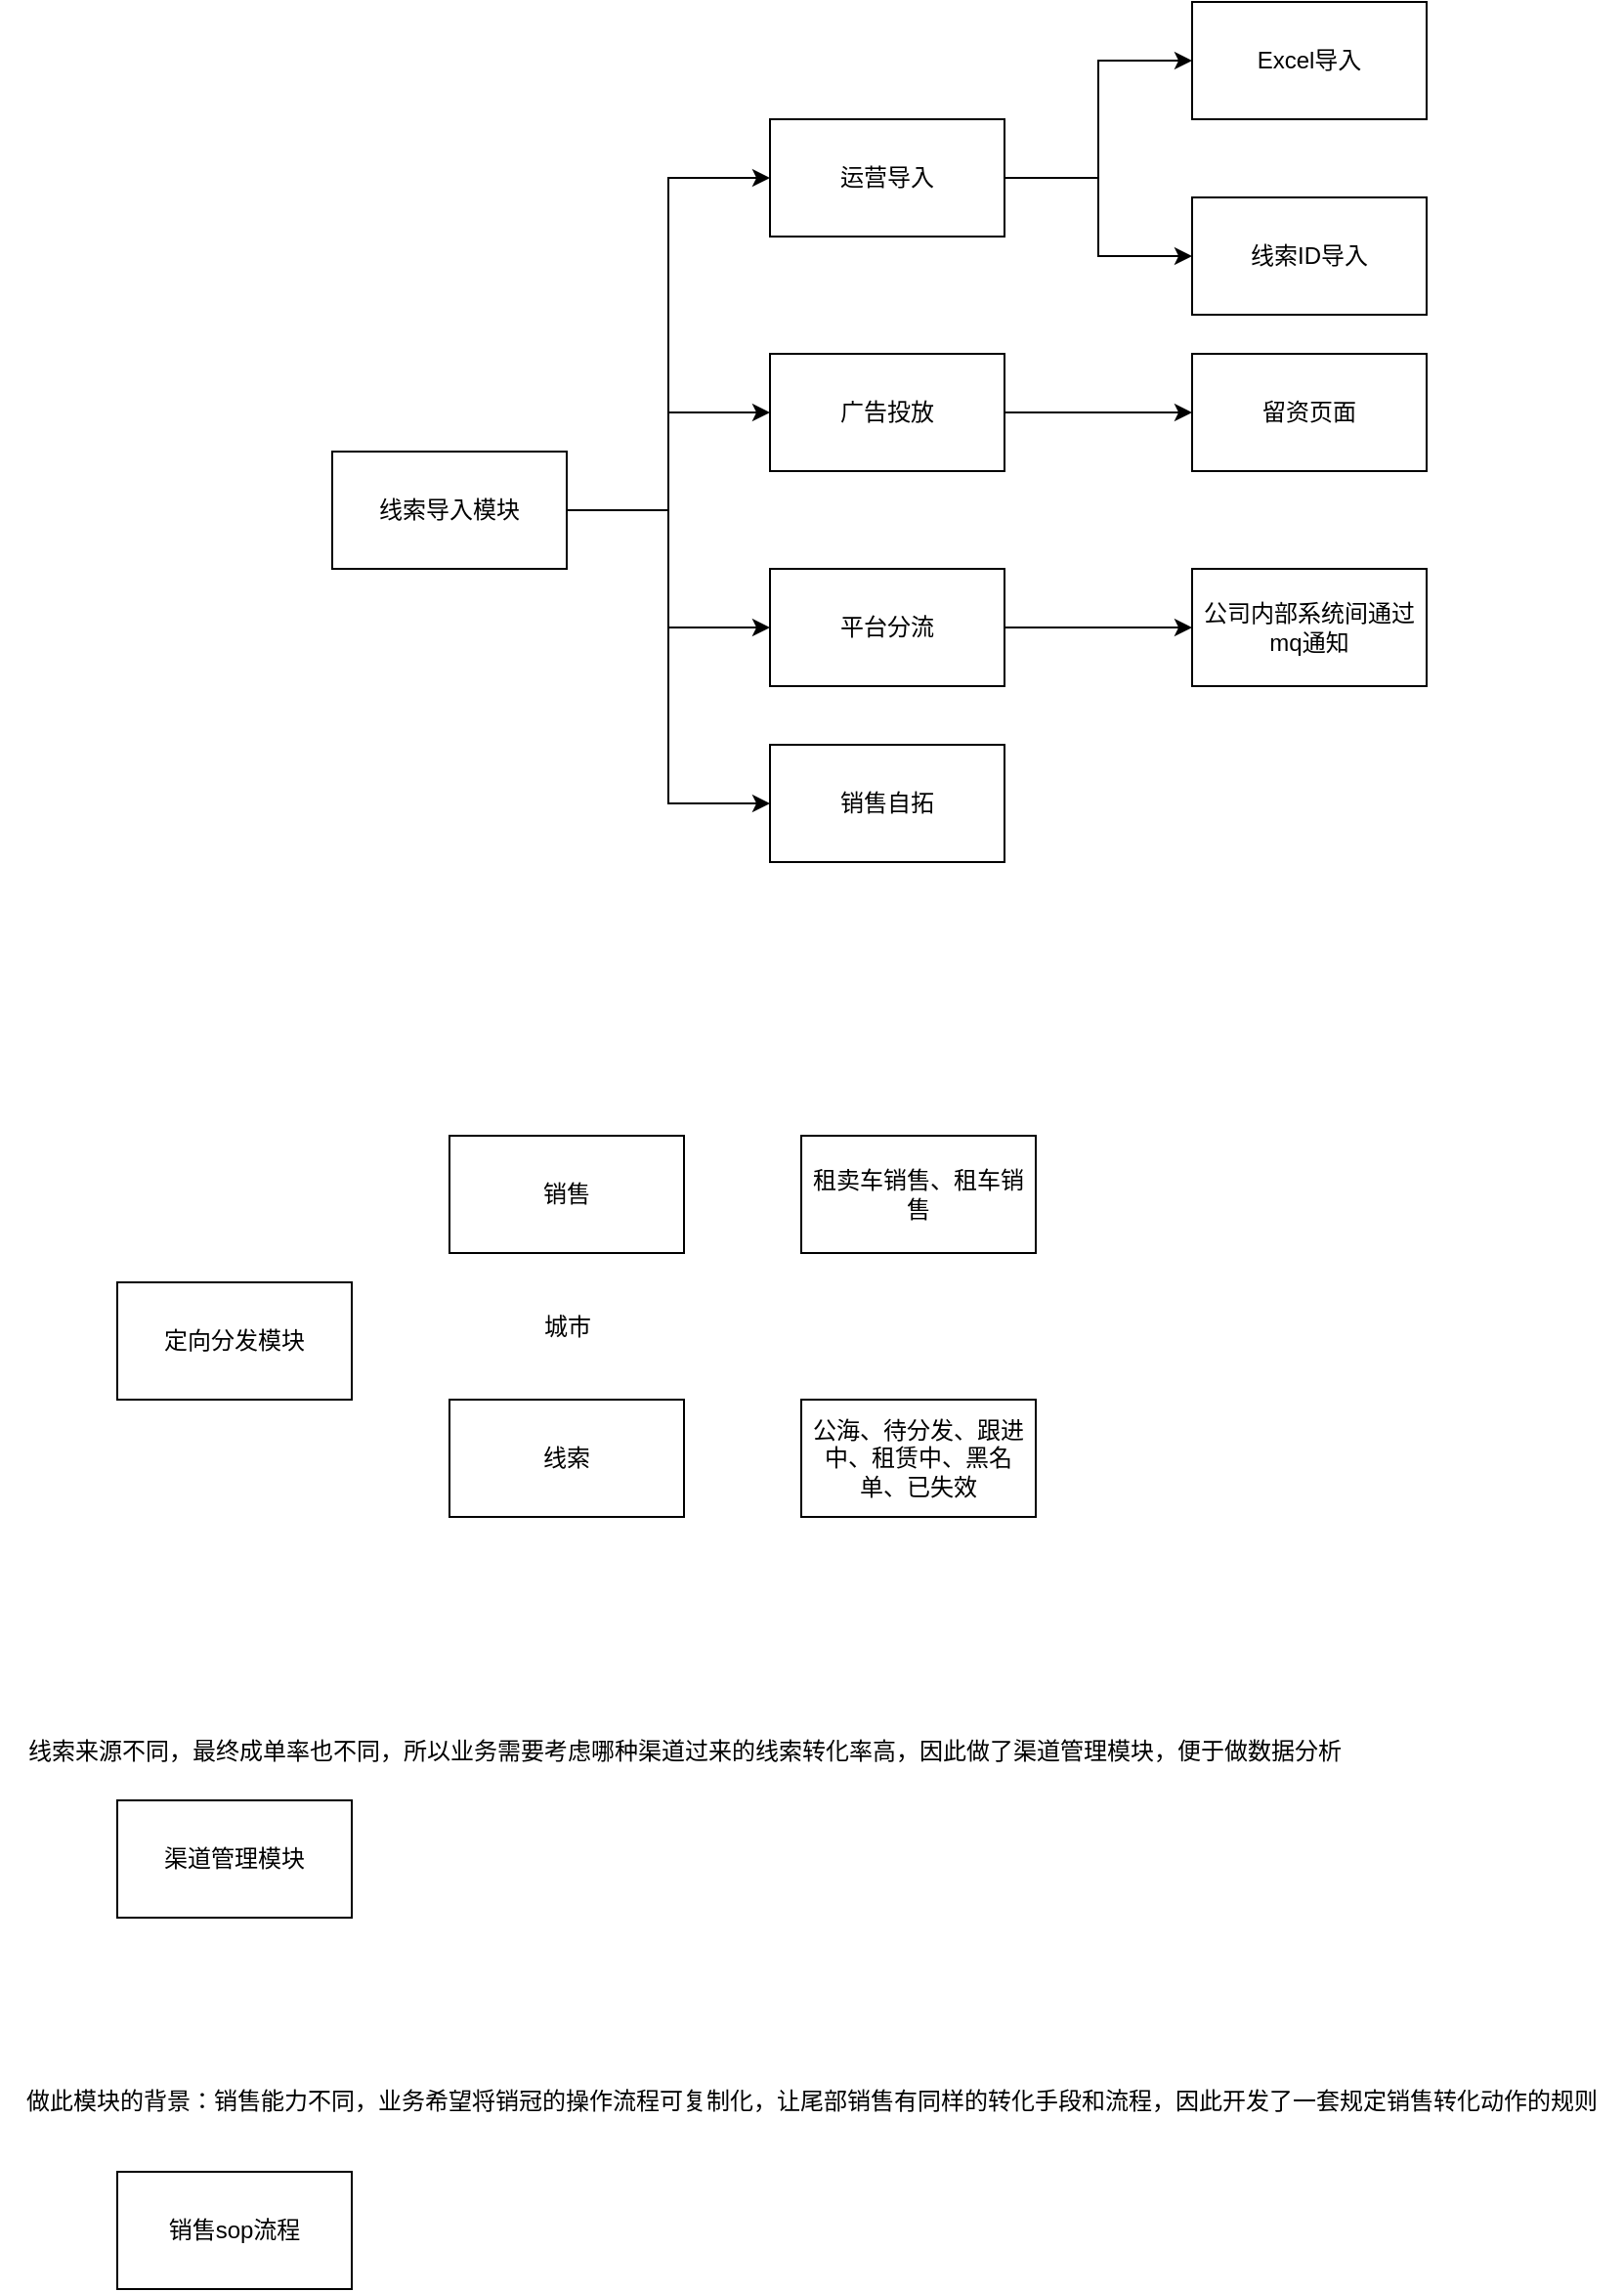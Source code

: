 <mxfile version="24.6.4" type="github">
  <diagram name="第 1 页" id="R89yEjDwKOoKwJcucYFU">
    <mxGraphModel dx="2074" dy="1106" grid="1" gridSize="10" guides="1" tooltips="1" connect="1" arrows="1" fold="1" page="1" pageScale="1" pageWidth="827" pageHeight="1169" math="0" shadow="0">
      <root>
        <mxCell id="0" />
        <mxCell id="1" parent="0" />
        <mxCell id="hzZ26zTn2NyyHhRIeYlo-15" style="edgeStyle=orthogonalEdgeStyle;rounded=0;orthogonalLoop=1;jettySize=auto;html=1;exitX=1;exitY=0.5;exitDx=0;exitDy=0;entryX=0;entryY=0.5;entryDx=0;entryDy=0;" edge="1" parent="1" source="hzZ26zTn2NyyHhRIeYlo-1" target="hzZ26zTn2NyyHhRIeYlo-3">
          <mxGeometry relative="1" as="geometry" />
        </mxCell>
        <mxCell id="hzZ26zTn2NyyHhRIeYlo-16" style="edgeStyle=orthogonalEdgeStyle;rounded=0;orthogonalLoop=1;jettySize=auto;html=1;exitX=1;exitY=0.5;exitDx=0;exitDy=0;entryX=0;entryY=0.5;entryDx=0;entryDy=0;" edge="1" parent="1" source="hzZ26zTn2NyyHhRIeYlo-1" target="hzZ26zTn2NyyHhRIeYlo-2">
          <mxGeometry relative="1" as="geometry" />
        </mxCell>
        <mxCell id="hzZ26zTn2NyyHhRIeYlo-17" style="edgeStyle=orthogonalEdgeStyle;rounded=0;orthogonalLoop=1;jettySize=auto;html=1;exitX=1;exitY=0.5;exitDx=0;exitDy=0;entryX=0;entryY=0.5;entryDx=0;entryDy=0;" edge="1" parent="1" source="hzZ26zTn2NyyHhRIeYlo-1" target="hzZ26zTn2NyyHhRIeYlo-4">
          <mxGeometry relative="1" as="geometry" />
        </mxCell>
        <mxCell id="hzZ26zTn2NyyHhRIeYlo-23" style="edgeStyle=orthogonalEdgeStyle;rounded=0;orthogonalLoop=1;jettySize=auto;html=1;exitX=1;exitY=0.5;exitDx=0;exitDy=0;entryX=0;entryY=0.5;entryDx=0;entryDy=0;" edge="1" parent="1" source="hzZ26zTn2NyyHhRIeYlo-1" target="hzZ26zTn2NyyHhRIeYlo-22">
          <mxGeometry relative="1" as="geometry" />
        </mxCell>
        <mxCell id="hzZ26zTn2NyyHhRIeYlo-1" value="线索导入模块" style="rounded=0;whiteSpace=wrap;html=1;" vertex="1" parent="1">
          <mxGeometry x="190" y="340" width="120" height="60" as="geometry" />
        </mxCell>
        <mxCell id="hzZ26zTn2NyyHhRIeYlo-18" style="edgeStyle=orthogonalEdgeStyle;rounded=0;orthogonalLoop=1;jettySize=auto;html=1;exitX=1;exitY=0.5;exitDx=0;exitDy=0;entryX=0;entryY=0.5;entryDx=0;entryDy=0;" edge="1" parent="1" source="hzZ26zTn2NyyHhRIeYlo-2" target="hzZ26zTn2NyyHhRIeYlo-5">
          <mxGeometry relative="1" as="geometry" />
        </mxCell>
        <mxCell id="hzZ26zTn2NyyHhRIeYlo-19" style="edgeStyle=orthogonalEdgeStyle;rounded=0;orthogonalLoop=1;jettySize=auto;html=1;exitX=1;exitY=0.5;exitDx=0;exitDy=0;entryX=0;entryY=0.5;entryDx=0;entryDy=0;" edge="1" parent="1" source="hzZ26zTn2NyyHhRIeYlo-2" target="hzZ26zTn2NyyHhRIeYlo-6">
          <mxGeometry relative="1" as="geometry" />
        </mxCell>
        <mxCell id="hzZ26zTn2NyyHhRIeYlo-2" value="运营导入" style="whiteSpace=wrap;html=1;" vertex="1" parent="1">
          <mxGeometry x="414" y="170" width="120" height="60" as="geometry" />
        </mxCell>
        <mxCell id="hzZ26zTn2NyyHhRIeYlo-20" style="edgeStyle=orthogonalEdgeStyle;rounded=0;orthogonalLoop=1;jettySize=auto;html=1;exitX=1;exitY=0.5;exitDx=0;exitDy=0;entryX=0;entryY=0.5;entryDx=0;entryDy=0;" edge="1" parent="1" source="hzZ26zTn2NyyHhRIeYlo-3" target="hzZ26zTn2NyyHhRIeYlo-7">
          <mxGeometry relative="1" as="geometry" />
        </mxCell>
        <mxCell id="hzZ26zTn2NyyHhRIeYlo-3" value="广告投放" style="whiteSpace=wrap;html=1;" vertex="1" parent="1">
          <mxGeometry x="414" y="290" width="120" height="60" as="geometry" />
        </mxCell>
        <mxCell id="hzZ26zTn2NyyHhRIeYlo-21" style="edgeStyle=orthogonalEdgeStyle;rounded=0;orthogonalLoop=1;jettySize=auto;html=1;exitX=1;exitY=0.5;exitDx=0;exitDy=0;entryX=0;entryY=0.5;entryDx=0;entryDy=0;" edge="1" parent="1" source="hzZ26zTn2NyyHhRIeYlo-4" target="hzZ26zTn2NyyHhRIeYlo-8">
          <mxGeometry relative="1" as="geometry" />
        </mxCell>
        <mxCell id="hzZ26zTn2NyyHhRIeYlo-4" value="平台分流" style="whiteSpace=wrap;html=1;" vertex="1" parent="1">
          <mxGeometry x="414" y="400" width="120" height="60" as="geometry" />
        </mxCell>
        <mxCell id="hzZ26zTn2NyyHhRIeYlo-5" value="Excel导入" style="whiteSpace=wrap;html=1;" vertex="1" parent="1">
          <mxGeometry x="630" y="110" width="120" height="60" as="geometry" />
        </mxCell>
        <mxCell id="hzZ26zTn2NyyHhRIeYlo-6" value="线索ID导入" style="whiteSpace=wrap;html=1;" vertex="1" parent="1">
          <mxGeometry x="630" y="210" width="120" height="60" as="geometry" />
        </mxCell>
        <mxCell id="hzZ26zTn2NyyHhRIeYlo-7" value="留资页面" style="whiteSpace=wrap;html=1;" vertex="1" parent="1">
          <mxGeometry x="630" y="290" width="120" height="60" as="geometry" />
        </mxCell>
        <mxCell id="hzZ26zTn2NyyHhRIeYlo-8" value="公司内部系统间通过mq通知" style="whiteSpace=wrap;html=1;" vertex="1" parent="1">
          <mxGeometry x="630" y="400" width="120" height="60" as="geometry" />
        </mxCell>
        <mxCell id="hzZ26zTn2NyyHhRIeYlo-9" value="定向分发模块" style="whiteSpace=wrap;html=1;" vertex="1" parent="1">
          <mxGeometry x="80" y="765" width="120" height="60" as="geometry" />
        </mxCell>
        <mxCell id="hzZ26zTn2NyyHhRIeYlo-10" value="销售" style="whiteSpace=wrap;html=1;" vertex="1" parent="1">
          <mxGeometry x="250" y="690" width="120" height="60" as="geometry" />
        </mxCell>
        <mxCell id="hzZ26zTn2NyyHhRIeYlo-11" value="线索" style="whiteSpace=wrap;html=1;" vertex="1" parent="1">
          <mxGeometry x="250" y="825" width="120" height="60" as="geometry" />
        </mxCell>
        <mxCell id="hzZ26zTn2NyyHhRIeYlo-12" value="公海、待分发、跟进中、租赁中、黑名单、已失效" style="whiteSpace=wrap;html=1;" vertex="1" parent="1">
          <mxGeometry x="430" y="825" width="120" height="60" as="geometry" />
        </mxCell>
        <mxCell id="hzZ26zTn2NyyHhRIeYlo-13" value="租卖车销售、租车销售" style="whiteSpace=wrap;html=1;" vertex="1" parent="1">
          <mxGeometry x="430" y="690" width="120" height="60" as="geometry" />
        </mxCell>
        <mxCell id="hzZ26zTn2NyyHhRIeYlo-14" value="城市" style="text;html=1;align=center;verticalAlign=middle;resizable=0;points=[];autosize=1;strokeColor=none;fillColor=none;" vertex="1" parent="1">
          <mxGeometry x="285" y="773" width="50" height="30" as="geometry" />
        </mxCell>
        <mxCell id="hzZ26zTn2NyyHhRIeYlo-22" value="销售自拓" style="whiteSpace=wrap;html=1;" vertex="1" parent="1">
          <mxGeometry x="414" y="490" width="120" height="60" as="geometry" />
        </mxCell>
        <mxCell id="hzZ26zTn2NyyHhRIeYlo-24" value="渠道管理模块" style="whiteSpace=wrap;html=1;" vertex="1" parent="1">
          <mxGeometry x="80" y="1030" width="120" height="60" as="geometry" />
        </mxCell>
        <mxCell id="hzZ26zTn2NyyHhRIeYlo-25" value="线索来源不同，最终成单率也不同，所以业务需要考虑哪种渠道过来的线索转化率高，因此做了渠道管理模块，便于做数据分析" style="text;html=1;align=center;verticalAlign=middle;resizable=0;points=[];autosize=1;strokeColor=none;fillColor=none;" vertex="1" parent="1">
          <mxGeometry x="20" y="990" width="700" height="30" as="geometry" />
        </mxCell>
        <mxCell id="hzZ26zTn2NyyHhRIeYlo-26" value="销售sop流程" style="whiteSpace=wrap;html=1;" vertex="1" parent="1">
          <mxGeometry x="80" y="1220" width="120" height="60" as="geometry" />
        </mxCell>
        <mxCell id="hzZ26zTn2NyyHhRIeYlo-27" value="做此模块的背景：销售能力不同，业务希望将销冠的操作流程可复制化，让尾部销售有同样的转化手段和流程，因此开发了一套规定销售转化动作的规则" style="text;html=1;align=center;verticalAlign=middle;resizable=0;points=[];autosize=1;strokeColor=none;fillColor=none;" vertex="1" parent="1">
          <mxGeometry x="20" y="1169" width="830" height="30" as="geometry" />
        </mxCell>
      </root>
    </mxGraphModel>
  </diagram>
</mxfile>
